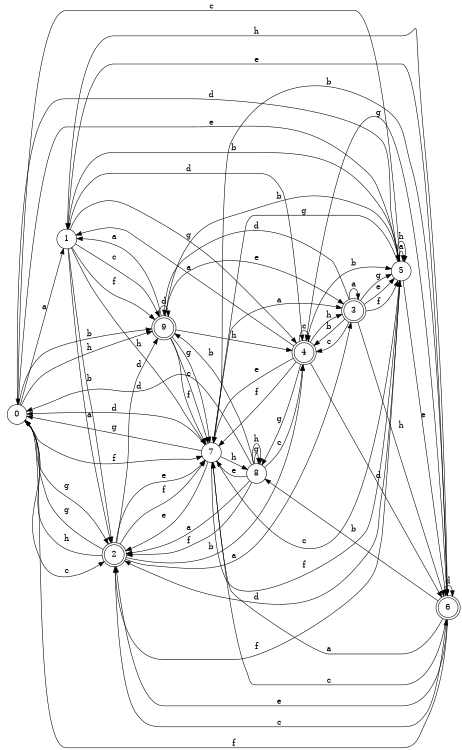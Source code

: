 digraph n8_5 {
__start0 [label="" shape="none"];

rankdir=LR;
size="8,5";

s0 [style="filled", color="black", fillcolor="white" shape="circle", label="0"];
s1 [style="filled", color="black", fillcolor="white" shape="circle", label="1"];
s2 [style="rounded,filled", color="black", fillcolor="white" shape="doublecircle", label="2"];
s3 [style="rounded,filled", color="black", fillcolor="white" shape="doublecircle", label="3"];
s4 [style="rounded,filled", color="black", fillcolor="white" shape="doublecircle", label="4"];
s5 [style="filled", color="black", fillcolor="white" shape="circle", label="5"];
s6 [style="rounded,filled", color="black", fillcolor="white" shape="doublecircle", label="6"];
s7 [style="filled", color="black", fillcolor="white" shape="circle", label="7"];
s8 [style="filled", color="black", fillcolor="white" shape="circle", label="8"];
s9 [style="rounded,filled", color="black", fillcolor="white" shape="doublecircle", label="9"];
s0 -> s1 [label="a"];
s0 -> s9 [label="b"];
s0 -> s2 [label="c"];
s0 -> s5 [label="d"];
s0 -> s5 [label="e"];
s0 -> s7 [label="f"];
s0 -> s2 [label="g"];
s0 -> s9 [label="h"];
s1 -> s2 [label="a"];
s1 -> s2 [label="b"];
s1 -> s9 [label="c"];
s1 -> s4 [label="d"];
s1 -> s6 [label="e"];
s1 -> s9 [label="f"];
s1 -> s4 [label="g"];
s1 -> s7 [label="h"];
s2 -> s3 [label="a"];
s2 -> s4 [label="b"];
s2 -> s6 [label="c"];
s2 -> s9 [label="d"];
s2 -> s7 [label="e"];
s2 -> s7 [label="f"];
s2 -> s0 [label="g"];
s2 -> s0 [label="h"];
s3 -> s3 [label="a"];
s3 -> s4 [label="b"];
s3 -> s4 [label="c"];
s3 -> s9 [label="d"];
s3 -> s5 [label="e"];
s3 -> s5 [label="f"];
s3 -> s5 [label="g"];
s3 -> s6 [label="h"];
s4 -> s1 [label="a"];
s4 -> s5 [label="b"];
s4 -> s4 [label="c"];
s4 -> s6 [label="d"];
s4 -> s7 [label="e"];
s4 -> s7 [label="f"];
s4 -> s8 [label="g"];
s4 -> s3 [label="h"];
s5 -> s5 [label="a"];
s5 -> s1 [label="b"];
s5 -> s0 [label="c"];
s5 -> s2 [label="d"];
s5 -> s6 [label="e"];
s5 -> s2 [label="f"];
s5 -> s7 [label="g"];
s5 -> s5 [label="h"];
s6 -> s7 [label="a"];
s6 -> s8 [label="b"];
s6 -> s7 [label="c"];
s6 -> s6 [label="d"];
s6 -> s2 [label="e"];
s6 -> s0 [label="f"];
s6 -> s4 [label="g"];
s6 -> s1 [label="h"];
s7 -> s3 [label="a"];
s7 -> s6 [label="b"];
s7 -> s5 [label="c"];
s7 -> s0 [label="d"];
s7 -> s2 [label="e"];
s7 -> s5 [label="f"];
s7 -> s0 [label="g"];
s7 -> s8 [label="h"];
s8 -> s2 [label="a"];
s8 -> s9 [label="b"];
s8 -> s4 [label="c"];
s8 -> s0 [label="d"];
s8 -> s7 [label="e"];
s8 -> s2 [label="f"];
s8 -> s8 [label="g"];
s8 -> s8 [label="h"];
s9 -> s1 [label="a"];
s9 -> s5 [label="b"];
s9 -> s7 [label="c"];
s9 -> s9 [label="d"];
s9 -> s3 [label="e"];
s9 -> s7 [label="f"];
s9 -> s7 [label="g"];
s9 -> s4 [label="h"];

}